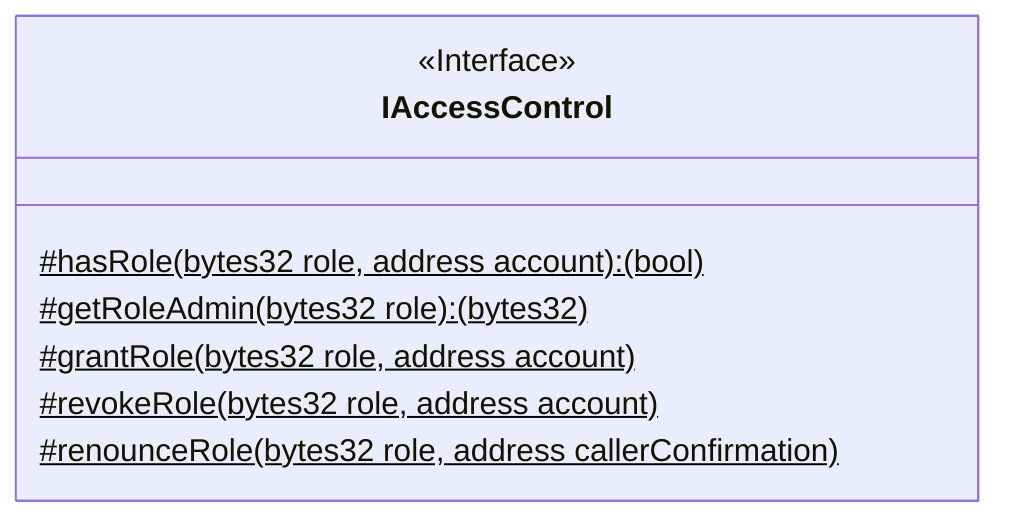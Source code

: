classDiagram
  %% 225:3033:0
  class IAccessControl {
    <<Interface>>
    #hasRole(bytes32 role, address account): (bool)$
    #getRoleAdmin(bytes32 role): (bytes32)$
    #grantRole(bytes32 role, address account)$
    #revokeRole(bytes32 role, address account)$
    #renounceRole(bytes32 role, address callerConfirmation)$
  }
